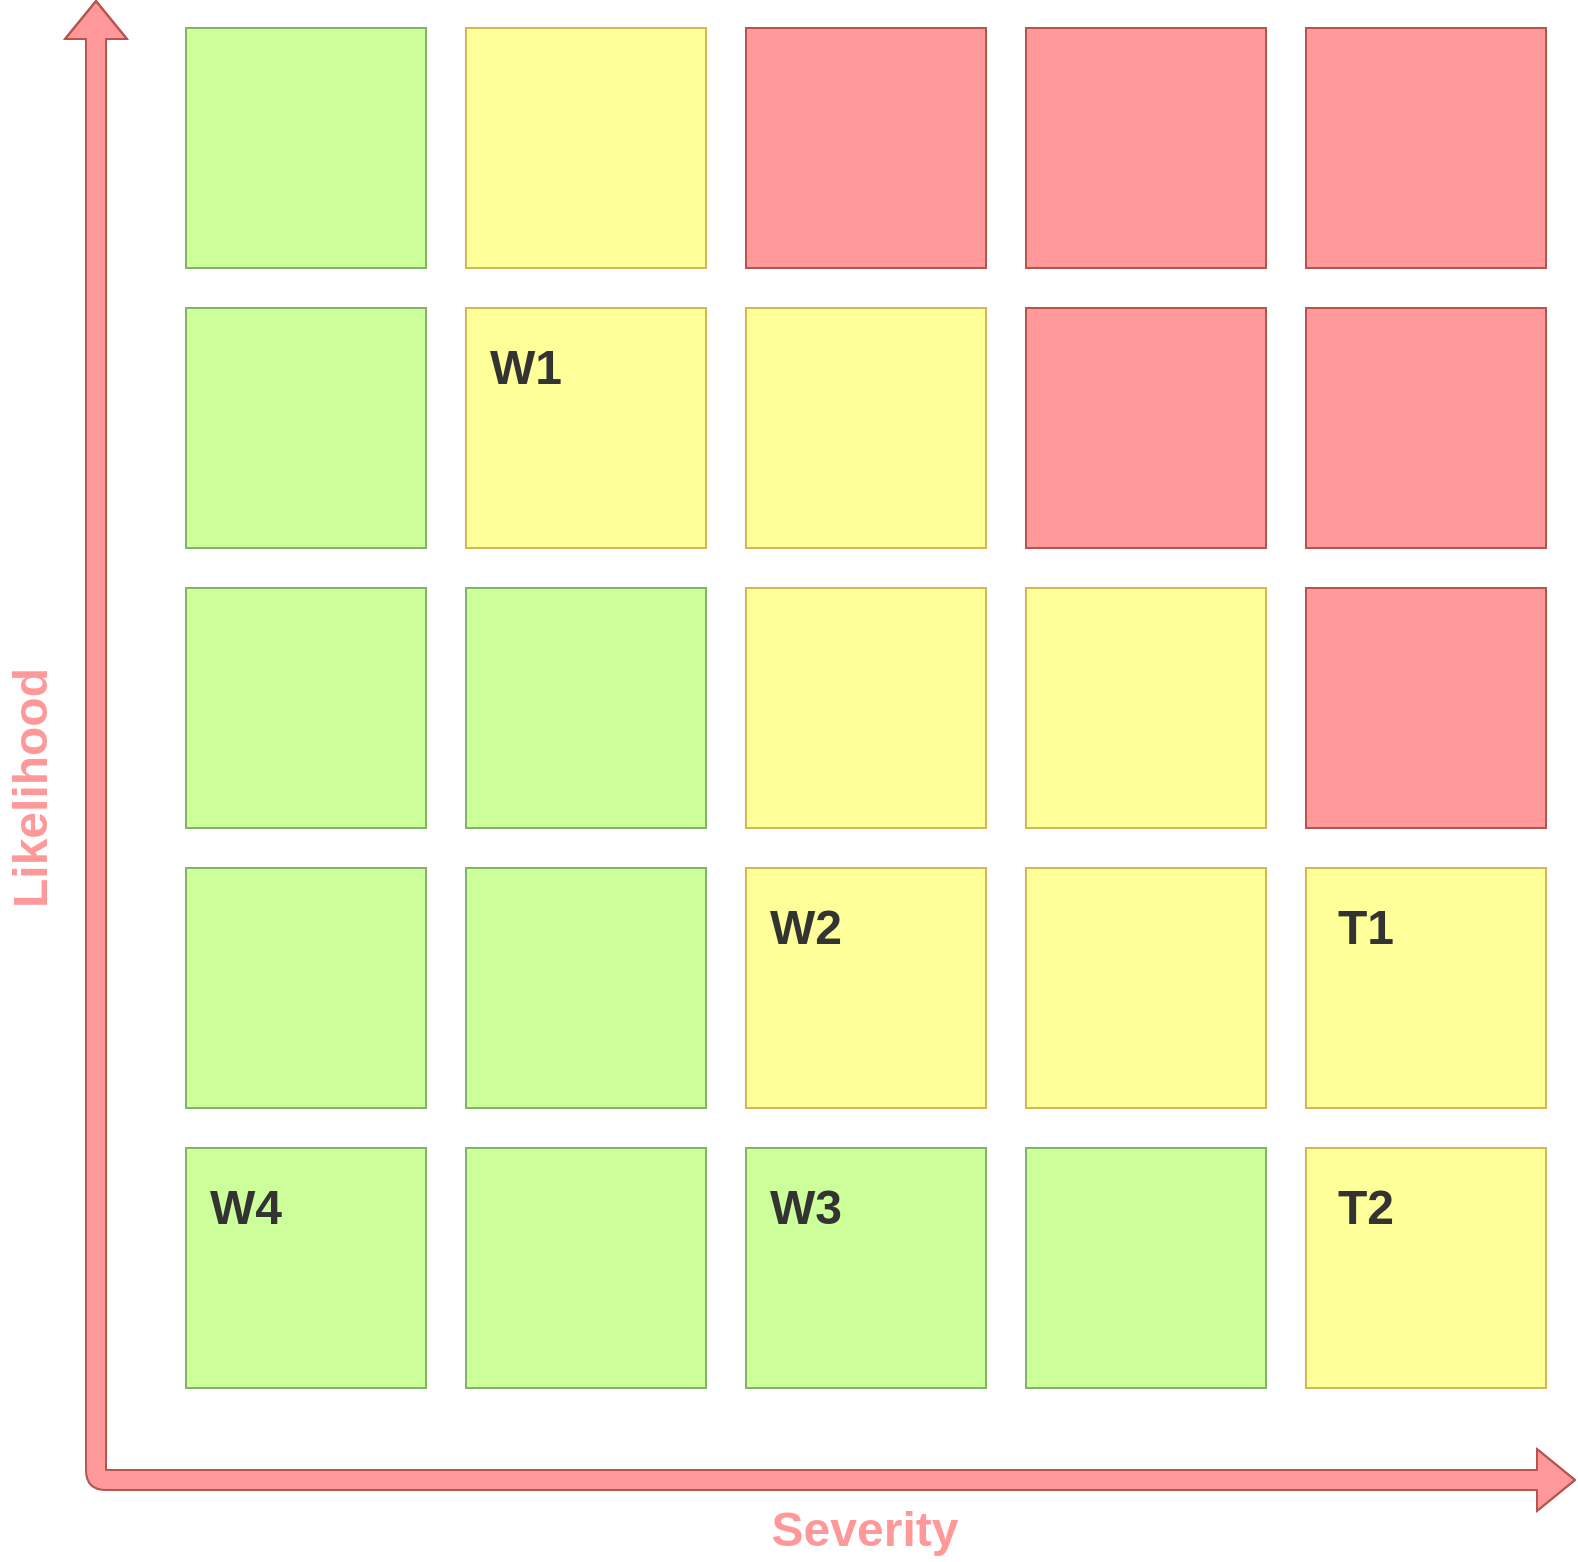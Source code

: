 <mxfile>
    <diagram id="KVanV6LTp0Y2g-WRXFNR" name="第 1 页">
        <mxGraphModel dx="1038" dy="1671" grid="1" gridSize="10" guides="1" tooltips="1" connect="1" arrows="1" fold="1" page="1" pageScale="1" pageWidth="1169" pageHeight="827" math="0" shadow="0">
            <root>
                <mxCell id="0"/>
                <mxCell id="1" parent="0"/>
                <mxCell id="2" value="" style="rounded=0;whiteSpace=wrap;html=1;fillColor=#d5e8d4;strokeColor=#82b366;" vertex="1" parent="1">
                    <mxGeometry x="245" y="34" width="120" height="120" as="geometry"/>
                </mxCell>
                <mxCell id="3" value="" style="rounded=0;whiteSpace=wrap;html=1;fillColor=#d5e8d4;strokeColor=#82b366;" vertex="1" parent="1">
                    <mxGeometry x="245" y="174" width="120" height="120" as="geometry"/>
                </mxCell>
                <mxCell id="4" value="" style="rounded=0;whiteSpace=wrap;html=1;fillColor=#d5e8d4;strokeColor=#82b366;" vertex="1" parent="1">
                    <mxGeometry x="245" y="314" width="120" height="120" as="geometry"/>
                </mxCell>
                <mxCell id="5" value="" style="rounded=0;whiteSpace=wrap;html=1;fillColor=#d5e8d4;strokeColor=#82b366;" vertex="1" parent="1">
                    <mxGeometry x="245" y="454" width="120" height="120" as="geometry"/>
                </mxCell>
                <mxCell id="6" value="" style="rounded=0;whiteSpace=wrap;html=1;fillColor=#d5e8d4;strokeColor=#82b366;" vertex="1" parent="1">
                    <mxGeometry x="245" y="594" width="120" height="120" as="geometry"/>
                </mxCell>
                <mxCell id="7" value="" style="rounded=0;whiteSpace=wrap;html=1;fillColor=#FFFF99;strokeColor=#d6b656;" vertex="1" parent="1">
                    <mxGeometry x="385" y="34" width="120" height="120" as="geometry"/>
                </mxCell>
                <mxCell id="8" value="" style="rounded=0;whiteSpace=wrap;html=1;fillColor=#FFFF99;strokeColor=#d6b656;" vertex="1" parent="1">
                    <mxGeometry x="385" y="174" width="120" height="120" as="geometry"/>
                </mxCell>
                <mxCell id="9" value="" style="rounded=0;whiteSpace=wrap;html=1;fillColor=#d5e8d4;strokeColor=#82b366;" vertex="1" parent="1">
                    <mxGeometry x="385" y="314" width="120" height="120" as="geometry"/>
                </mxCell>
                <mxCell id="10" value="" style="rounded=0;whiteSpace=wrap;html=1;fillColor=#d5e8d4;strokeColor=#82b366;" vertex="1" parent="1">
                    <mxGeometry x="385" y="454" width="120" height="120" as="geometry"/>
                </mxCell>
                <mxCell id="11" value="" style="rounded=0;whiteSpace=wrap;html=1;fillColor=#d5e8d4;strokeColor=#82b366;" vertex="1" parent="1">
                    <mxGeometry x="385" y="594" width="120" height="120" as="geometry"/>
                </mxCell>
                <mxCell id="12" value="" style="rounded=0;whiteSpace=wrap;html=1;fillColor=#FF9999;strokeColor=#b85450;" vertex="1" parent="1">
                    <mxGeometry x="525" y="34" width="120" height="120" as="geometry"/>
                </mxCell>
                <mxCell id="13" value="" style="rounded=0;whiteSpace=wrap;html=1;fillColor=#FFFF99;strokeColor=#d6b656;" vertex="1" parent="1">
                    <mxGeometry x="525" y="174" width="120" height="120" as="geometry"/>
                </mxCell>
                <mxCell id="14" value="" style="rounded=0;whiteSpace=wrap;html=1;fillColor=#fff2cc;strokeColor=#d6b656;" vertex="1" parent="1">
                    <mxGeometry x="525" y="314" width="120" height="120" as="geometry"/>
                </mxCell>
                <mxCell id="15" value="" style="rounded=0;whiteSpace=wrap;html=1;fillColor=#fff2cc;strokeColor=#d6b656;" vertex="1" parent="1">
                    <mxGeometry x="525" y="454" width="120" height="120" as="geometry"/>
                </mxCell>
                <mxCell id="16" value="" style="rounded=0;whiteSpace=wrap;html=1;fillColor=#d5e8d4;strokeColor=#82b366;" vertex="1" parent="1">
                    <mxGeometry x="525" y="594" width="120" height="120" as="geometry"/>
                </mxCell>
                <mxCell id="17" value="" style="rounded=0;whiteSpace=wrap;html=1;fillColor=#FF9999;strokeColor=#b85450;" vertex="1" parent="1">
                    <mxGeometry x="665" y="34" width="120" height="120" as="geometry"/>
                </mxCell>
                <mxCell id="18" value="" style="rounded=0;whiteSpace=wrap;html=1;fillColor=#FF9999;strokeColor=#b85450;" vertex="1" parent="1">
                    <mxGeometry x="665" y="174" width="120" height="120" as="geometry"/>
                </mxCell>
                <mxCell id="19" value="" style="rounded=0;whiteSpace=wrap;html=1;" vertex="1" parent="1">
                    <mxGeometry x="665" y="314" width="120" height="120" as="geometry"/>
                </mxCell>
                <mxCell id="20" value="" style="rounded=0;whiteSpace=wrap;html=1;" vertex="1" parent="1">
                    <mxGeometry x="665" y="454" width="120" height="120" as="geometry"/>
                </mxCell>
                <mxCell id="21" value="" style="rounded=0;whiteSpace=wrap;html=1;fillColor=#d5e8d4;strokeColor=#82b366;" vertex="1" parent="1">
                    <mxGeometry x="665" y="594" width="120" height="120" as="geometry"/>
                </mxCell>
                <mxCell id="22" value="" style="rounded=0;whiteSpace=wrap;html=1;fillColor=#FF9999;strokeColor=#b85450;" vertex="1" parent="1">
                    <mxGeometry x="805" y="34" width="120" height="120" as="geometry"/>
                </mxCell>
                <mxCell id="23" value="" style="rounded=0;whiteSpace=wrap;html=1;fillColor=#FF9999;strokeColor=#b85450;" vertex="1" parent="1">
                    <mxGeometry x="805" y="174" width="120" height="120" as="geometry"/>
                </mxCell>
                <mxCell id="24" value="" style="rounded=0;whiteSpace=wrap;html=1;fillColor=#FF9999;strokeColor=#b85450;" vertex="1" parent="1">
                    <mxGeometry x="805" y="314" width="120" height="120" as="geometry"/>
                </mxCell>
                <mxCell id="25" value="" style="rounded=0;whiteSpace=wrap;html=1;fillColor=#fff2cc;strokeColor=#d6b656;" vertex="1" parent="1">
                    <mxGeometry x="805" y="454" width="120" height="120" as="geometry"/>
                </mxCell>
                <mxCell id="26" value="" style="rounded=0;whiteSpace=wrap;html=1;fillColor=#fff2cc;strokeColor=#d6b656;" vertex="1" parent="1">
                    <mxGeometry x="805" y="594" width="120" height="120" as="geometry"/>
                </mxCell>
                <mxCell id="27" value="" style="endArrow=classic;html=1;shape=flexArrow;fillColor=#FF9999;strokeColor=#b85450;labelBorderColor=none;labelBackgroundColor=none;startArrow=block;gradientDirection=radial;gradientColor=none;" edge="1" parent="1">
                    <mxGeometry width="50" height="50" relative="1" as="geometry">
                        <mxPoint x="940" y="760" as="sourcePoint"/>
                        <mxPoint x="200" y="20" as="targetPoint"/>
                        <Array as="points">
                            <mxPoint x="200" y="760"/>
                        </Array>
                    </mxGeometry>
                </mxCell>
                <mxCell id="30" value="&lt;b&gt;&lt;font style=&quot;font-size: 24px;&quot; color=&quot;#ff9999&quot;&gt;Severity&lt;/font&gt;&lt;/b&gt;" style="text;strokeColor=none;align=center;fillColor=none;html=1;verticalAlign=middle;whiteSpace=wrap;rounded=0;" vertex="1" parent="1">
                    <mxGeometry x="467" y="770" width="235" height="30" as="geometry"/>
                </mxCell>
                <mxCell id="31" value="&lt;b&gt;&lt;font style=&quot;font-size: 24px;&quot; color=&quot;#ff9999&quot;&gt;Likelihood&lt;br&gt;&lt;/font&gt;&lt;/b&gt;" style="text;strokeColor=none;align=center;fillColor=none;html=1;verticalAlign=middle;whiteSpace=wrap;rounded=0;rotation=270;" vertex="1" parent="1">
                    <mxGeometry x="50" y="399" width="235" height="30" as="geometry"/>
                </mxCell>
                <mxCell id="32" value="" style="rounded=0;whiteSpace=wrap;html=1;fillColor=#FFFF99;strokeColor=#d6b656;" vertex="1" parent="1">
                    <mxGeometry x="665" y="314" width="120" height="120" as="geometry"/>
                </mxCell>
                <mxCell id="33" value="" style="rounded=0;whiteSpace=wrap;html=1;fillColor=#fff2cc;strokeColor=#d6b656;" vertex="1" parent="1">
                    <mxGeometry x="665" y="454" width="120" height="120" as="geometry"/>
                </mxCell>
                <mxCell id="41" value="" style="rounded=0;whiteSpace=wrap;html=1;fillColor=#d5e8d4;strokeColor=#82b366;" vertex="1" parent="1">
                    <mxGeometry x="665" y="594" width="120" height="120" as="geometry"/>
                </mxCell>
                <mxCell id="42" value="" style="rounded=0;whiteSpace=wrap;html=1;fillColor=#d5e8d4;strokeColor=#82b366;" vertex="1" parent="1">
                    <mxGeometry x="525" y="594" width="120" height="120" as="geometry"/>
                </mxCell>
                <mxCell id="43" value="" style="rounded=0;whiteSpace=wrap;html=1;fillColor=#d5e8d4;strokeColor=#82b366;" vertex="1" parent="1">
                    <mxGeometry x="385" y="594" width="120" height="120" as="geometry"/>
                </mxCell>
                <mxCell id="44" value="" style="rounded=0;whiteSpace=wrap;html=1;fillColor=#CCFF99;strokeColor=#82b366;" vertex="1" parent="1">
                    <mxGeometry x="665" y="594" width="120" height="120" as="geometry"/>
                </mxCell>
                <mxCell id="45" value="" style="rounded=0;whiteSpace=wrap;html=1;fillColor=#CCFF99;strokeColor=#82b366;" vertex="1" parent="1">
                    <mxGeometry x="525" y="594" width="120" height="120" as="geometry"/>
                </mxCell>
                <mxCell id="46" value="" style="rounded=0;whiteSpace=wrap;html=1;fillColor=#CCFF99;strokeColor=#82b366;" vertex="1" parent="1">
                    <mxGeometry x="385" y="594" width="120" height="120" as="geometry"/>
                </mxCell>
                <mxCell id="47" value="" style="rounded=0;whiteSpace=wrap;html=1;fillColor=#d5e8d4;strokeColor=#82b366;" vertex="1" parent="1">
                    <mxGeometry x="245" y="454" width="120" height="120" as="geometry"/>
                </mxCell>
                <mxCell id="48" value="" style="rounded=0;whiteSpace=wrap;html=1;fillColor=#d5e8d4;strokeColor=#82b366;" vertex="1" parent="1">
                    <mxGeometry x="385" y="454" width="120" height="120" as="geometry"/>
                </mxCell>
                <mxCell id="49" value="" style="rounded=0;whiteSpace=wrap;html=1;fillColor=#d5e8d4;strokeColor=#82b366;" vertex="1" parent="1">
                    <mxGeometry x="245" y="174" width="120" height="120" as="geometry"/>
                </mxCell>
                <mxCell id="50" value="" style="rounded=0;whiteSpace=wrap;html=1;fillColor=#d5e8d4;strokeColor=#82b366;" vertex="1" parent="1">
                    <mxGeometry x="245" y="34" width="120" height="120" as="geometry"/>
                </mxCell>
                <mxCell id="51" value="" style="rounded=0;whiteSpace=wrap;html=1;fillColor=#d5e8d4;strokeColor=#82b366;" vertex="1" parent="1">
                    <mxGeometry x="245" y="314" width="120" height="120" as="geometry"/>
                </mxCell>
                <mxCell id="52" value="" style="rounded=0;whiteSpace=wrap;html=1;fillColor=#d5e8d4;strokeColor=#82b366;" vertex="1" parent="1">
                    <mxGeometry x="385" y="314" width="120" height="120" as="geometry"/>
                </mxCell>
                <mxCell id="53" value="" style="rounded=0;whiteSpace=wrap;html=1;fillColor=#d5e8d4;strokeColor=#82b366;" vertex="1" parent="1">
                    <mxGeometry x="245" y="454" width="120" height="120" as="geometry"/>
                </mxCell>
                <mxCell id="54" value="" style="rounded=0;whiteSpace=wrap;html=1;fillColor=#d5e8d4;strokeColor=#82b366;" vertex="1" parent="1">
                    <mxGeometry x="385" y="454" width="120" height="120" as="geometry"/>
                </mxCell>
                <mxCell id="55" value="" style="rounded=0;whiteSpace=wrap;html=1;fillColor=#d5e8d4;strokeColor=#82b366;" vertex="1" parent="1">
                    <mxGeometry x="245" y="594" width="120" height="120" as="geometry"/>
                </mxCell>
                <mxCell id="56" value="" style="rounded=0;whiteSpace=wrap;html=1;fillColor=#CCFF99;strokeColor=#82b366;" vertex="1" parent="1">
                    <mxGeometry x="245" y="174" width="120" height="120" as="geometry"/>
                </mxCell>
                <mxCell id="57" value="" style="rounded=0;whiteSpace=wrap;html=1;fillColor=#CCFF99;strokeColor=#82b366;" vertex="1" parent="1">
                    <mxGeometry x="245" y="34" width="120" height="120" as="geometry"/>
                </mxCell>
                <mxCell id="58" value="" style="rounded=0;whiteSpace=wrap;html=1;fillColor=#CCFF99;strokeColor=#82b366;" vertex="1" parent="1">
                    <mxGeometry x="245" y="314" width="120" height="120" as="geometry"/>
                </mxCell>
                <mxCell id="59" value="" style="rounded=0;whiteSpace=wrap;html=1;fillColor=#CCFF99;strokeColor=#82b366;" vertex="1" parent="1">
                    <mxGeometry x="385" y="314" width="120" height="120" as="geometry"/>
                </mxCell>
                <mxCell id="60" value="" style="rounded=0;whiteSpace=wrap;html=1;fillColor=#CCFF99;strokeColor=#82b366;" vertex="1" parent="1">
                    <mxGeometry x="245" y="454" width="120" height="120" as="geometry"/>
                </mxCell>
                <mxCell id="61" value="" style="rounded=0;whiteSpace=wrap;html=1;fillColor=#CCFF99;strokeColor=#82b366;" vertex="1" parent="1">
                    <mxGeometry x="385" y="454" width="120" height="120" as="geometry"/>
                </mxCell>
                <mxCell id="62" value="" style="rounded=0;whiteSpace=wrap;html=1;fillColor=#CCFF99;strokeColor=#82b366;" vertex="1" parent="1">
                    <mxGeometry x="245" y="594" width="120" height="120" as="geometry"/>
                </mxCell>
                <mxCell id="63" value="" style="rounded=0;whiteSpace=wrap;html=1;fillColor=#FFFF99;strokeColor=#d6b656;" vertex="1" parent="1">
                    <mxGeometry x="665" y="454" width="120" height="120" as="geometry"/>
                </mxCell>
                <mxCell id="64" value="" style="rounded=0;whiteSpace=wrap;html=1;fillColor=#FFFF99;strokeColor=#d6b656;" vertex="1" parent="1">
                    <mxGeometry x="805" y="454" width="120" height="120" as="geometry"/>
                </mxCell>
                <mxCell id="65" value="" style="rounded=0;whiteSpace=wrap;html=1;fillColor=#FFFF99;strokeColor=#d6b656;" vertex="1" parent="1">
                    <mxGeometry x="805" y="594" width="120" height="120" as="geometry"/>
                </mxCell>
                <mxCell id="66" value="" style="rounded=0;whiteSpace=wrap;html=1;fillColor=#FFFF99;strokeColor=#d6b656;" vertex="1" parent="1">
                    <mxGeometry x="525" y="454" width="120" height="120" as="geometry"/>
                </mxCell>
                <mxCell id="67" value="" style="rounded=0;whiteSpace=wrap;html=1;fillColor=#FFFF99;strokeColor=#d6b656;" vertex="1" parent="1">
                    <mxGeometry x="525" y="314" width="120" height="120" as="geometry"/>
                </mxCell>
                <mxCell id="68" value="&lt;b&gt;&lt;font color=&quot;#333333&quot;&gt;W1&lt;/font&gt;&lt;/b&gt;" style="text;strokeColor=none;align=center;fillColor=none;html=1;verticalAlign=middle;whiteSpace=wrap;rounded=0;fontSize=24;fontColor=#FF9999;" vertex="1" parent="1">
                    <mxGeometry x="385" y="174" width="60" height="60" as="geometry"/>
                </mxCell>
                <mxCell id="69" value="&lt;b&gt;&lt;font color=&quot;#333333&quot;&gt;W2&lt;/font&gt;&lt;/b&gt;" style="text;strokeColor=none;align=center;fillColor=none;html=1;verticalAlign=middle;whiteSpace=wrap;rounded=0;fontSize=24;fontColor=#FF9999;" vertex="1" parent="1">
                    <mxGeometry x="525" y="454" width="60" height="60" as="geometry"/>
                </mxCell>
                <mxCell id="70" value="&lt;b&gt;&lt;font color=&quot;#333333&quot;&gt;W3&lt;/font&gt;&lt;/b&gt;&lt;span style=&quot;color: rgba(0, 0, 0, 0); font-family: monospace; font-size: 0px; text-align: start;&quot;&gt;%3CmxGraphModel%3E%3Croot%3E%3CmxCell%20id%3D%220%22%2F%3E%3CmxCell%20id%3D%221%22%20parent%3D%220%22%2F%3E%3CmxCell%20id%3D%222%22%20value%3D%22%26lt%3Bb%26gt%3B%26lt%3Bfont%20color%3D%26quot%3B%23333333%26quot%3B%26gt%3BW1%26lt%3B%2Ffont%26gt%3B%26lt%3B%2Fb%26gt%3B%22%20style%3D%22text%3BstrokeColor%3Dnone%3Balign%3Dcenter%3BfillColor%3Dnone%3Bhtml%3D1%3BverticalAlign%3Dmiddle%3BwhiteSpace%3Dwrap%3Brounded%3D0%3BfontSize%3D24%3BfontColor%3D%23FF9999%3B%22%20vertex%3D%221%22%20parent%3D%221%22%3E%3CmxGeometry%20x%3D%22385%22%20y%3D%22174%22%20width%3D%2260%22%20height%3D%2260%22%20as%3D%22geometry%22%2F%3E%3C%2FmxCell%3E%3C%2Froot%3E%3C%2FmxGraphModel%3E&lt;/span&gt;" style="text;strokeColor=none;align=center;fillColor=none;html=1;verticalAlign=middle;whiteSpace=wrap;rounded=0;fontSize=24;fontColor=#FF9999;" vertex="1" parent="1">
                    <mxGeometry x="525" y="594" width="60" height="60" as="geometry"/>
                </mxCell>
                <mxCell id="71" value="&lt;b&gt;&lt;font color=&quot;#333333&quot;&gt;W4&lt;/font&gt;&lt;/b&gt;&lt;span style=&quot;color: rgba(0, 0, 0, 0); font-family: monospace; font-size: 0px; text-align: start;&quot;&gt;%3CmxGraphModel%3E%3Croot%3E%3CmxCell%20id%3D%220%22%2F%3E%3CmxCell%20id%3D%221%22%20parent%3D%220%22%2F%3E%3CmxCell%20id%3D%222%22%20value%3D%22%26lt%3Bb%26gt%3B%26lt%3Bfont%20color%3D%26quot%3B%23333333%26quot%3B%26gt%3BW1%26lt%3B%2Ffont%26gt%3B%26lt%3B%2Fb%26gt%3B%22%20style%3D%22text%3BstrokeColor%3Dnone%3Balign%3Dcenter%3BfillColor%3Dnone%3Bhtml%3D1%3BverticalAlign%3Dmiddle%3BwhiteSpace%3Dwrap%3Brounded%3D0%3BfontSize%3D24%3BfontColor%3D%23FF9999%3B%22%20vertex%3D%221%22%20parent%3D%221%22%3E%3CmxGeometry%20x%3D%22385%22%20y%3D%22174%22%20width%3D%2260%22%20height%3D%2260%22%20as%3D%22geometry%22%2F%3E%3C%2FmxCell%3E%3C%2Froot%3E%3C%2FmxGraphModel%3E&lt;/span&gt;" style="text;strokeColor=none;align=center;fillColor=none;html=1;verticalAlign=middle;whiteSpace=wrap;rounded=0;fontSize=24;fontColor=#FF9999;" vertex="1" parent="1">
                    <mxGeometry x="245" y="594" width="60" height="60" as="geometry"/>
                </mxCell>
                <mxCell id="72" value="&lt;b&gt;&lt;font color=&quot;#333333&quot;&gt;T2&lt;/font&gt;&lt;/b&gt;" style="text;strokeColor=none;align=center;fillColor=none;html=1;verticalAlign=middle;whiteSpace=wrap;rounded=0;fontSize=24;fontColor=#FF9999;" vertex="1" parent="1">
                    <mxGeometry x="805" y="594" width="60" height="60" as="geometry"/>
                </mxCell>
                <mxCell id="73" value="&lt;b&gt;&lt;font color=&quot;#333333&quot;&gt;T1&lt;/font&gt;&lt;/b&gt;" style="text;strokeColor=none;align=center;fillColor=none;html=1;verticalAlign=middle;whiteSpace=wrap;rounded=0;fontSize=24;fontColor=#FF9999;" vertex="1" parent="1">
                    <mxGeometry x="805" y="454" width="60" height="60" as="geometry"/>
                </mxCell>
            </root>
        </mxGraphModel>
    </diagram>
</mxfile>

